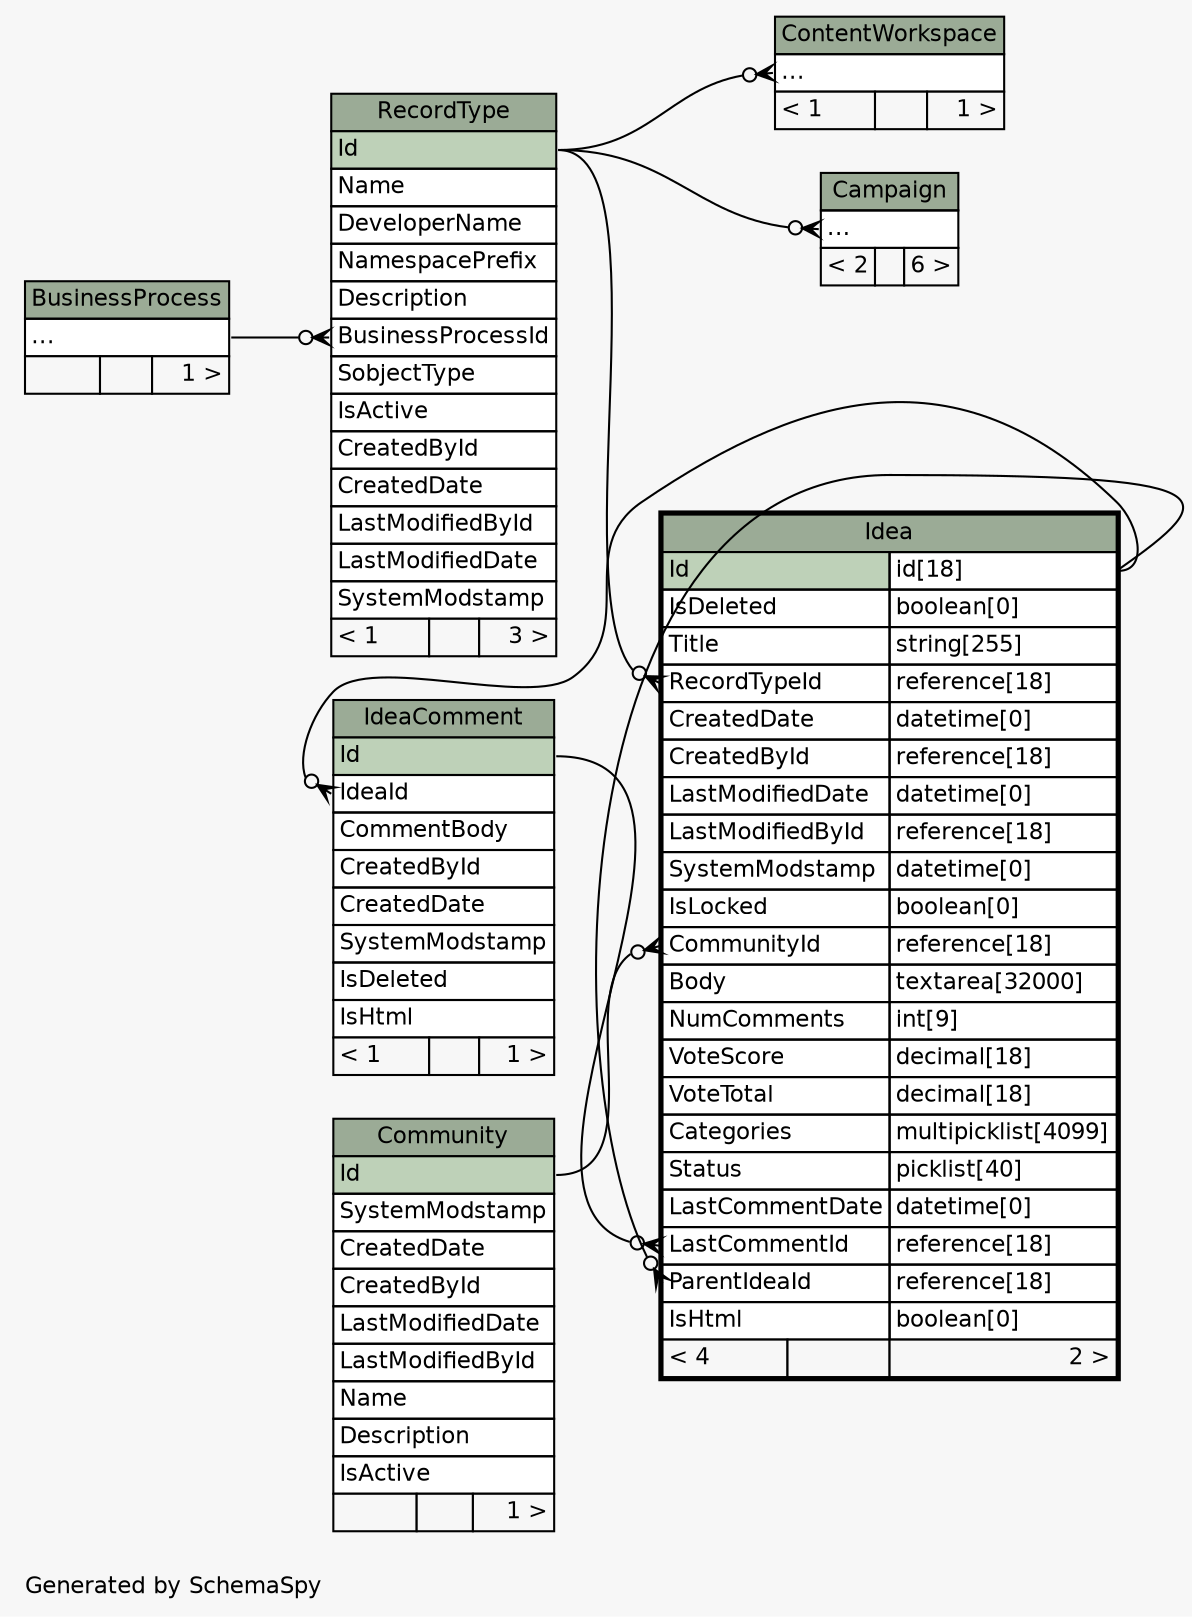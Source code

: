 // dot 2.36.0 on Mac OS X 10.11.6
// SchemaSpy rev 590
digraph "twoDegreesRelationshipsDiagram" {
  graph [
    rankdir="RL"
    bgcolor="#f7f7f7"
    label="\nGenerated by SchemaSpy"
    labeljust="l"
    nodesep="0.18"
    ranksep="0.46"
    fontname="Helvetica"
    fontsize="11"
  ];
  node [
    fontname="Helvetica"
    fontsize="11"
    shape="plaintext"
  ];
  edge [
    arrowsize="0.8"
  ];
  "Campaign":"elipses":w -> "RecordType":"Id":e [arrowhead=none dir=back arrowtail=crowodot];
  "ContentWorkspace":"elipses":w -> "RecordType":"Id":e [arrowhead=none dir=back arrowtail=crowodot];
  "Idea":"CommunityId":w -> "Community":"Id":e [arrowhead=none dir=back arrowtail=crowodot];
  "Idea":"LastCommentId":w -> "IdeaComment":"Id":e [arrowhead=none dir=back arrowtail=crowodot];
  "Idea":"ParentIdeaId":w -> "Idea":"Id.type":e [arrowhead=none dir=back arrowtail=crowodot];
  "Idea":"RecordTypeId":w -> "RecordType":"Id":e [arrowhead=none dir=back arrowtail=crowodot];
  "IdeaComment":"IdeaId":w -> "Idea":"Id.type":e [arrowhead=none dir=back arrowtail=crowodot];
  "RecordType":"BusinessProcessId":w -> "BusinessProcess":"elipses":e [arrowhead=none dir=back arrowtail=crowodot];
  "BusinessProcess" [
    label=<
    <TABLE BORDER="0" CELLBORDER="1" CELLSPACING="0" BGCOLOR="#ffffff">
      <TR><TD COLSPAN="3" BGCOLOR="#9bab96" ALIGN="CENTER">BusinessProcess</TD></TR>
      <TR><TD PORT="elipses" COLSPAN="3" ALIGN="LEFT">...</TD></TR>
      <TR><TD ALIGN="LEFT" BGCOLOR="#f7f7f7">  </TD><TD ALIGN="RIGHT" BGCOLOR="#f7f7f7">  </TD><TD ALIGN="RIGHT" BGCOLOR="#f7f7f7">1 &gt;</TD></TR>
    </TABLE>>
    URL="BusinessProcess.html"
    tooltip="BusinessProcess"
  ];
  "Campaign" [
    label=<
    <TABLE BORDER="0" CELLBORDER="1" CELLSPACING="0" BGCOLOR="#ffffff">
      <TR><TD COLSPAN="3" BGCOLOR="#9bab96" ALIGN="CENTER">Campaign</TD></TR>
      <TR><TD PORT="elipses" COLSPAN="3" ALIGN="LEFT">...</TD></TR>
      <TR><TD ALIGN="LEFT" BGCOLOR="#f7f7f7">&lt; 2</TD><TD ALIGN="RIGHT" BGCOLOR="#f7f7f7">  </TD><TD ALIGN="RIGHT" BGCOLOR="#f7f7f7">6 &gt;</TD></TR>
    </TABLE>>
    URL="Campaign.html"
    tooltip="Campaign"
  ];
  "Community" [
    label=<
    <TABLE BORDER="0" CELLBORDER="1" CELLSPACING="0" BGCOLOR="#ffffff">
      <TR><TD COLSPAN="3" BGCOLOR="#9bab96" ALIGN="CENTER">Community</TD></TR>
      <TR><TD PORT="Id" COLSPAN="3" BGCOLOR="#bed1b8" ALIGN="LEFT">Id</TD></TR>
      <TR><TD PORT="SystemModstamp" COLSPAN="3" ALIGN="LEFT">SystemModstamp</TD></TR>
      <TR><TD PORT="CreatedDate" COLSPAN="3" ALIGN="LEFT">CreatedDate</TD></TR>
      <TR><TD PORT="CreatedById" COLSPAN="3" ALIGN="LEFT">CreatedById</TD></TR>
      <TR><TD PORT="LastModifiedDate" COLSPAN="3" ALIGN="LEFT">LastModifiedDate</TD></TR>
      <TR><TD PORT="LastModifiedById" COLSPAN="3" ALIGN="LEFT">LastModifiedById</TD></TR>
      <TR><TD PORT="Name" COLSPAN="3" ALIGN="LEFT">Name</TD></TR>
      <TR><TD PORT="Description" COLSPAN="3" ALIGN="LEFT">Description</TD></TR>
      <TR><TD PORT="IsActive" COLSPAN="3" ALIGN="LEFT">IsActive</TD></TR>
      <TR><TD ALIGN="LEFT" BGCOLOR="#f7f7f7">  </TD><TD ALIGN="RIGHT" BGCOLOR="#f7f7f7">  </TD><TD ALIGN="RIGHT" BGCOLOR="#f7f7f7">1 &gt;</TD></TR>
    </TABLE>>
    URL="Community.html"
    tooltip="Community"
  ];
  "ContentWorkspace" [
    label=<
    <TABLE BORDER="0" CELLBORDER="1" CELLSPACING="0" BGCOLOR="#ffffff">
      <TR><TD COLSPAN="3" BGCOLOR="#9bab96" ALIGN="CENTER">ContentWorkspace</TD></TR>
      <TR><TD PORT="elipses" COLSPAN="3" ALIGN="LEFT">...</TD></TR>
      <TR><TD ALIGN="LEFT" BGCOLOR="#f7f7f7">&lt; 1</TD><TD ALIGN="RIGHT" BGCOLOR="#f7f7f7">  </TD><TD ALIGN="RIGHT" BGCOLOR="#f7f7f7">1 &gt;</TD></TR>
    </TABLE>>
    URL="ContentWorkspace.html"
    tooltip="ContentWorkspace"
  ];
  "Idea" [
    label=<
    <TABLE BORDER="2" CELLBORDER="1" CELLSPACING="0" BGCOLOR="#ffffff">
      <TR><TD COLSPAN="3" BGCOLOR="#9bab96" ALIGN="CENTER">Idea</TD></TR>
      <TR><TD PORT="Id" COLSPAN="2" BGCOLOR="#bed1b8" ALIGN="LEFT">Id</TD><TD PORT="Id.type" ALIGN="LEFT">id[18]</TD></TR>
      <TR><TD PORT="IsDeleted" COLSPAN="2" ALIGN="LEFT">IsDeleted</TD><TD PORT="IsDeleted.type" ALIGN="LEFT">boolean[0]</TD></TR>
      <TR><TD PORT="Title" COLSPAN="2" ALIGN="LEFT">Title</TD><TD PORT="Title.type" ALIGN="LEFT">string[255]</TD></TR>
      <TR><TD PORT="RecordTypeId" COLSPAN="2" ALIGN="LEFT">RecordTypeId</TD><TD PORT="RecordTypeId.type" ALIGN="LEFT">reference[18]</TD></TR>
      <TR><TD PORT="CreatedDate" COLSPAN="2" ALIGN="LEFT">CreatedDate</TD><TD PORT="CreatedDate.type" ALIGN="LEFT">datetime[0]</TD></TR>
      <TR><TD PORT="CreatedById" COLSPAN="2" ALIGN="LEFT">CreatedById</TD><TD PORT="CreatedById.type" ALIGN="LEFT">reference[18]</TD></TR>
      <TR><TD PORT="LastModifiedDate" COLSPAN="2" ALIGN="LEFT">LastModifiedDate</TD><TD PORT="LastModifiedDate.type" ALIGN="LEFT">datetime[0]</TD></TR>
      <TR><TD PORT="LastModifiedById" COLSPAN="2" ALIGN="LEFT">LastModifiedById</TD><TD PORT="LastModifiedById.type" ALIGN="LEFT">reference[18]</TD></TR>
      <TR><TD PORT="SystemModstamp" COLSPAN="2" ALIGN="LEFT">SystemModstamp</TD><TD PORT="SystemModstamp.type" ALIGN="LEFT">datetime[0]</TD></TR>
      <TR><TD PORT="IsLocked" COLSPAN="2" ALIGN="LEFT">IsLocked</TD><TD PORT="IsLocked.type" ALIGN="LEFT">boolean[0]</TD></TR>
      <TR><TD PORT="CommunityId" COLSPAN="2" ALIGN="LEFT">CommunityId</TD><TD PORT="CommunityId.type" ALIGN="LEFT">reference[18]</TD></TR>
      <TR><TD PORT="Body" COLSPAN="2" ALIGN="LEFT">Body</TD><TD PORT="Body.type" ALIGN="LEFT">textarea[32000]</TD></TR>
      <TR><TD PORT="NumComments" COLSPAN="2" ALIGN="LEFT">NumComments</TD><TD PORT="NumComments.type" ALIGN="LEFT">int[9]</TD></TR>
      <TR><TD PORT="VoteScore" COLSPAN="2" ALIGN="LEFT">VoteScore</TD><TD PORT="VoteScore.type" ALIGN="LEFT">decimal[18]</TD></TR>
      <TR><TD PORT="VoteTotal" COLSPAN="2" ALIGN="LEFT">VoteTotal</TD><TD PORT="VoteTotal.type" ALIGN="LEFT">decimal[18]</TD></TR>
      <TR><TD PORT="Categories" COLSPAN="2" ALIGN="LEFT">Categories</TD><TD PORT="Categories.type" ALIGN="LEFT">multipicklist[4099]</TD></TR>
      <TR><TD PORT="Status" COLSPAN="2" ALIGN="LEFT">Status</TD><TD PORT="Status.type" ALIGN="LEFT">picklist[40]</TD></TR>
      <TR><TD PORT="LastCommentDate" COLSPAN="2" ALIGN="LEFT">LastCommentDate</TD><TD PORT="LastCommentDate.type" ALIGN="LEFT">datetime[0]</TD></TR>
      <TR><TD PORT="LastCommentId" COLSPAN="2" ALIGN="LEFT">LastCommentId</TD><TD PORT="LastCommentId.type" ALIGN="LEFT">reference[18]</TD></TR>
      <TR><TD PORT="ParentIdeaId" COLSPAN="2" ALIGN="LEFT">ParentIdeaId</TD><TD PORT="ParentIdeaId.type" ALIGN="LEFT">reference[18]</TD></TR>
      <TR><TD PORT="IsHtml" COLSPAN="2" ALIGN="LEFT">IsHtml</TD><TD PORT="IsHtml.type" ALIGN="LEFT">boolean[0]</TD></TR>
      <TR><TD ALIGN="LEFT" BGCOLOR="#f7f7f7">&lt; 4</TD><TD ALIGN="RIGHT" BGCOLOR="#f7f7f7">  </TD><TD ALIGN="RIGHT" BGCOLOR="#f7f7f7">2 &gt;</TD></TR>
    </TABLE>>
    URL="Idea.html"
    tooltip="Idea"
  ];
  "IdeaComment" [
    label=<
    <TABLE BORDER="0" CELLBORDER="1" CELLSPACING="0" BGCOLOR="#ffffff">
      <TR><TD COLSPAN="3" BGCOLOR="#9bab96" ALIGN="CENTER">IdeaComment</TD></TR>
      <TR><TD PORT="Id" COLSPAN="3" BGCOLOR="#bed1b8" ALIGN="LEFT">Id</TD></TR>
      <TR><TD PORT="IdeaId" COLSPAN="3" ALIGN="LEFT">IdeaId</TD></TR>
      <TR><TD PORT="CommentBody" COLSPAN="3" ALIGN="LEFT">CommentBody</TD></TR>
      <TR><TD PORT="CreatedById" COLSPAN="3" ALIGN="LEFT">CreatedById</TD></TR>
      <TR><TD PORT="CreatedDate" COLSPAN="3" ALIGN="LEFT">CreatedDate</TD></TR>
      <TR><TD PORT="SystemModstamp" COLSPAN="3" ALIGN="LEFT">SystemModstamp</TD></TR>
      <TR><TD PORT="IsDeleted" COLSPAN="3" ALIGN="LEFT">IsDeleted</TD></TR>
      <TR><TD PORT="IsHtml" COLSPAN="3" ALIGN="LEFT">IsHtml</TD></TR>
      <TR><TD ALIGN="LEFT" BGCOLOR="#f7f7f7">&lt; 1</TD><TD ALIGN="RIGHT" BGCOLOR="#f7f7f7">  </TD><TD ALIGN="RIGHT" BGCOLOR="#f7f7f7">1 &gt;</TD></TR>
    </TABLE>>
    URL="IdeaComment.html"
    tooltip="IdeaComment"
  ];
  "RecordType" [
    label=<
    <TABLE BORDER="0" CELLBORDER="1" CELLSPACING="0" BGCOLOR="#ffffff">
      <TR><TD COLSPAN="3" BGCOLOR="#9bab96" ALIGN="CENTER">RecordType</TD></TR>
      <TR><TD PORT="Id" COLSPAN="3" BGCOLOR="#bed1b8" ALIGN="LEFT">Id</TD></TR>
      <TR><TD PORT="Name" COLSPAN="3" ALIGN="LEFT">Name</TD></TR>
      <TR><TD PORT="DeveloperName" COLSPAN="3" ALIGN="LEFT">DeveloperName</TD></TR>
      <TR><TD PORT="NamespacePrefix" COLSPAN="3" ALIGN="LEFT">NamespacePrefix</TD></TR>
      <TR><TD PORT="Description" COLSPAN="3" ALIGN="LEFT">Description</TD></TR>
      <TR><TD PORT="BusinessProcessId" COLSPAN="3" ALIGN="LEFT">BusinessProcessId</TD></TR>
      <TR><TD PORT="SobjectType" COLSPAN="3" ALIGN="LEFT">SobjectType</TD></TR>
      <TR><TD PORT="IsActive" COLSPAN="3" ALIGN="LEFT">IsActive</TD></TR>
      <TR><TD PORT="CreatedById" COLSPAN="3" ALIGN="LEFT">CreatedById</TD></TR>
      <TR><TD PORT="CreatedDate" COLSPAN="3" ALIGN="LEFT">CreatedDate</TD></TR>
      <TR><TD PORT="LastModifiedById" COLSPAN="3" ALIGN="LEFT">LastModifiedById</TD></TR>
      <TR><TD PORT="LastModifiedDate" COLSPAN="3" ALIGN="LEFT">LastModifiedDate</TD></TR>
      <TR><TD PORT="SystemModstamp" COLSPAN="3" ALIGN="LEFT">SystemModstamp</TD></TR>
      <TR><TD ALIGN="LEFT" BGCOLOR="#f7f7f7">&lt; 1</TD><TD ALIGN="RIGHT" BGCOLOR="#f7f7f7">  </TD><TD ALIGN="RIGHT" BGCOLOR="#f7f7f7">3 &gt;</TD></TR>
    </TABLE>>
    URL="RecordType.html"
    tooltip="RecordType"
  ];
}
